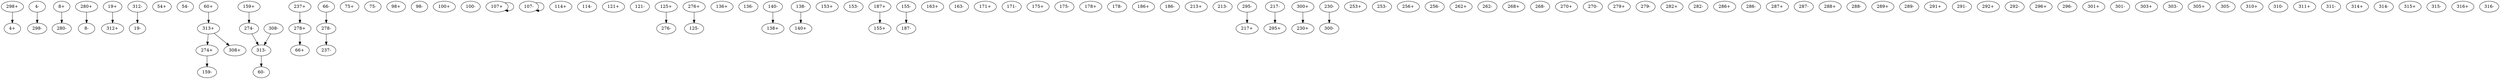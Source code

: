 digraph adj {
graph [k=45]
edge [d=-44]
"4+" [l=50 C=47]
"4-" [l=50 C=47]
"8+" [l=112 C=382]
"8-" [l=112 C=382]
"19+" [l=149 C=406]
"19-" [l=149 C=406]
"54+" [l=71 C=208]
"54-" [l=71 C=208]
"60+" [l=153 C=987]
"60-" [l=153 C=987]
"66+" [l=127 C=473]
"66-" [l=127 C=473]
"75+" [l=97 C=313]
"75-" [l=97 C=313]
"98+" [l=184 C=735]
"98-" [l=184 C=735]
"100+" [l=117 C=315]
"100-" [l=117 C=315]
"107+" [l=45 C=6]
"107-" [l=45 C=6]
"114+" [l=106 C=470]
"114-" [l=106 C=470]
"121+" [l=99 C=309]
"121-" [l=99 C=309]
"125+" [l=122 C=369]
"125-" [l=122 C=369]
"136+" [l=189 C=653]
"136-" [l=189 C=653]
"138+" [l=110 C=516]
"138-" [l=110 C=516]
"140+" [l=2038 C=19872]
"140-" [l=2038 C=19872]
"153+" [l=90 C=338]
"153-" [l=90 C=338]
"155+" [l=49 C=32]
"155-" [l=49 C=32]
"159+" [l=118 C=431]
"159-" [l=118 C=431]
"163+" [l=146 C=460]
"163-" [l=146 C=460]
"171+" [l=118 C=560]
"171-" [l=118 C=560]
"175+" [l=56 C=165]
"175-" [l=56 C=165]
"178+" [l=191 C=778]
"178-" [l=191 C=778]
"186+" [l=458 C=3548]
"186-" [l=458 C=3548]
"187+" [l=67 C=156]
"187-" [l=67 C=156]
"213+" [l=67 C=563]
"213-" [l=67 C=563]
"217+" [l=94 C=335]
"217-" [l=94 C=335]
"230+" [l=95 C=338]
"230-" [l=95 C=338]
"237+" [l=91 C=440]
"237-" [l=91 C=440]
"253+" [l=2496 C=24820]
"253-" [l=2496 C=24820]
"256+" [l=20978 C=198730]
"256-" [l=20978 C=198730]
"262+" [l=1741 C=14550]
"262-" [l=1741 C=14550]
"268+" [l=683 C=4725]
"268-" [l=683 C=4725]
"270+" [l=1971 C=17039]
"270-" [l=1971 C=17039]
"274+" [l=4778 C=41837]
"274-" [l=4778 C=41837]
"276+" [l=4022 C=41791]
"276-" [l=4022 C=41791]
"278+" [l=10248 C=104122]
"278-" [l=10248 C=104122]
"279+" [l=2951 C=27534]
"279-" [l=2951 C=27534]
"280+" [l=402 C=3048]
"280-" [l=402 C=3048]
"282+" [l=7639 C=70215]
"282-" [l=7639 C=70215]
"286+" [l=1353 C=10203]
"286-" [l=1353 C=10203]
"287+" [l=7898 C=70339]
"287-" [l=7898 C=70339]
"288+" [l=1607 C=14313]
"288-" [l=1607 C=14313]
"289+" [l=6786 C=68522]
"289-" [l=6786 C=68522]
"291+" [l=2481 C=24258]
"291-" [l=2481 C=24258]
"292+" [l=1969 C=17003]
"292-" [l=1969 C=17003]
"295+" [l=6432 C=58454]
"295-" [l=6432 C=58454]
"296+" [l=2418 C=23963]
"296-" [l=2418 C=23963]
"298+" [l=7111 C=68836]
"298-" [l=7111 C=68836]
"300+" [l=1939 C=15968]
"300-" [l=1939 C=15968]
"301+" [l=7265 C=71655]
"301-" [l=7265 C=71655]
"303+" [l=4943 C=43025]
"303-" [l=4943 C=43025]
"305+" [l=4853 C=47568]
"305-" [l=4853 C=47568]
"308+" [l=6156 C=52672]
"308-" [l=6156 C=52672]
"310+" [l=4635 C=41258]
"310-" [l=4635 C=41258]
"311+" [l=14915 C=146680]
"311-" [l=14915 C=146680]
"312+" [l=21988 C=202397]
"312-" [l=21988 C=202397]
"313+" [l=15384 C=144988]
"313-" [l=15384 C=144988]
"314+" [l=8644 C=78830]
"314-" [l=8644 C=78830]
"315+" [l=6195 C=65294]
"315-" [l=6195 C=65294]
"316+" [l=16466 C=151021]
"316-" [l=16466 C=151021]
"4-" -> "298-"
"8+" -> "280-" [d=-33]
"19+" -> "312+" [d=-37]
"60+" -> "313+"
"66-" -> "278-" [d=-40]
"107+" -> "107+" [d=-43]
"107-" -> "107-" [d=-43]
"125+" -> "276-" [d=-37]
"138-" -> "140+" [d=-39]
"140-" -> "138+" [d=-39]
"155-" -> "187-"
"159+" -> "274-" [d=-35]
"187+" -> "155+"
"217-" -> "295+" [d=-33]
"230-" -> "300-" [d=-15]
"237+" -> "278+" [d=-13]
"274+" -> "159-" [d=-35]
"274-" -> "313-" [d=-2629]
"276+" -> "125-" [d=-37]
"278+" -> "66+" [d=-40]
"278-" -> "237-" [d=-13]
"280+" -> "8-" [d=-33]
"295-" -> "217+" [d=-33]
"298+" -> "4+"
"300+" -> "230+" [d=-15]
"308-" -> "313-" [d=-2629]
"312-" -> "19-" [d=-37]
"313+" -> "274+" [d=-2629]
"313+" -> "308+" [d=-2629]
"313-" -> "60-"
}
